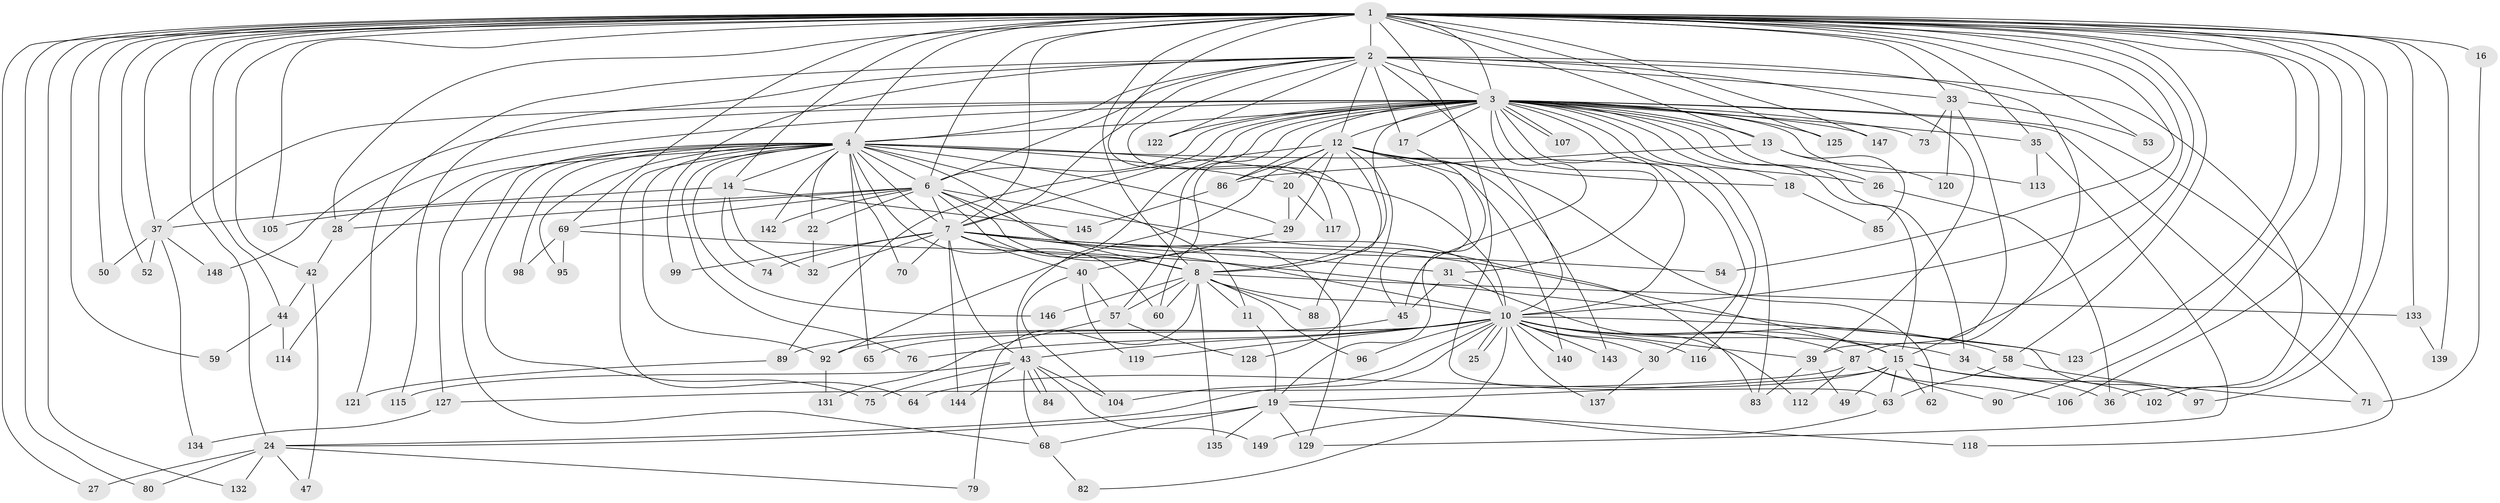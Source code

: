 // Generated by graph-tools (version 1.1) at 2025/23/03/03/25 07:23:43]
// undirected, 115 vertices, 264 edges
graph export_dot {
graph [start="1"]
  node [color=gray90,style=filled];
  1 [super="+9"];
  2 [super="+77"];
  3 [super="+5"];
  4 [super="+81"];
  6 [super="+110"];
  7 [super="+66"];
  8 [super="+23"];
  10 [super="+61"];
  11;
  12 [super="+56"];
  13;
  14;
  15 [super="+21"];
  16 [super="+91"];
  17;
  18;
  19 [super="+124"];
  20;
  22;
  24 [super="+101"];
  25;
  26;
  27;
  28 [super="+46"];
  29 [super="+51"];
  30 [super="+136"];
  31 [super="+103"];
  32 [super="+55"];
  33;
  34;
  35 [super="+100"];
  36 [super="+41"];
  37 [super="+38"];
  39 [super="+94"];
  40 [super="+67"];
  42;
  43 [super="+48"];
  44;
  45;
  47;
  49;
  50;
  52;
  53;
  54;
  57 [super="+78"];
  58;
  59;
  60 [super="+72"];
  62;
  63 [super="+93"];
  64;
  65;
  68;
  69;
  70;
  71;
  73;
  74;
  75;
  76;
  79;
  80;
  82;
  83 [super="+138"];
  84;
  85;
  86 [super="+108"];
  87 [super="+109"];
  88;
  89;
  90;
  92 [super="+126"];
  95;
  96;
  97 [super="+130"];
  98;
  99;
  102;
  104 [super="+111"];
  105;
  106;
  107;
  112;
  113;
  114;
  115;
  116;
  117;
  118;
  119;
  120;
  121;
  122;
  123;
  125;
  127;
  128;
  129 [super="+141"];
  131;
  132;
  133;
  134;
  135;
  137;
  139;
  140;
  142;
  143;
  144;
  145;
  146;
  147;
  148;
  149;
  1 -- 2 [weight=3];
  1 -- 3 [weight=4];
  1 -- 4 [weight=2];
  1 -- 6 [weight=2];
  1 -- 7 [weight=2];
  1 -- 8 [weight=2];
  1 -- 10 [weight=2];
  1 -- 13;
  1 -- 24;
  1 -- 33;
  1 -- 35;
  1 -- 44;
  1 -- 50;
  1 -- 54;
  1 -- 58;
  1 -- 105;
  1 -- 106 [weight=2];
  1 -- 117;
  1 -- 125;
  1 -- 132;
  1 -- 139;
  1 -- 133;
  1 -- 69;
  1 -- 14;
  1 -- 16;
  1 -- 80;
  1 -- 147;
  1 -- 90;
  1 -- 27;
  1 -- 28;
  1 -- 37;
  1 -- 102;
  1 -- 42;
  1 -- 123;
  1 -- 52;
  1 -- 53;
  1 -- 59;
  1 -- 63;
  1 -- 97;
  1 -- 15;
  2 -- 3 [weight=2];
  2 -- 4;
  2 -- 6 [weight=2];
  2 -- 7;
  2 -- 8;
  2 -- 10;
  2 -- 12;
  2 -- 17;
  2 -- 33;
  2 -- 36;
  2 -- 87;
  2 -- 99;
  2 -- 115;
  2 -- 121;
  2 -- 122;
  2 -- 39;
  3 -- 4 [weight=2];
  3 -- 6 [weight=2];
  3 -- 7 [weight=2];
  3 -- 8 [weight=2];
  3 -- 10 [weight=2];
  3 -- 17;
  3 -- 26;
  3 -- 30 [weight=2];
  3 -- 31;
  3 -- 45;
  3 -- 60;
  3 -- 86;
  3 -- 107;
  3 -- 107;
  3 -- 113;
  3 -- 122;
  3 -- 147;
  3 -- 71;
  3 -- 12 [weight=2];
  3 -- 13;
  3 -- 73;
  3 -- 15;
  3 -- 18;
  3 -- 148;
  3 -- 34;
  3 -- 35 [weight=2];
  3 -- 43;
  3 -- 116;
  3 -- 118;
  3 -- 57 [weight=2];
  3 -- 125;
  3 -- 37;
  3 -- 28;
  3 -- 83;
  4 -- 6;
  4 -- 7;
  4 -- 8;
  4 -- 10;
  4 -- 11;
  4 -- 14;
  4 -- 20;
  4 -- 22;
  4 -- 26;
  4 -- 29;
  4 -- 60;
  4 -- 64;
  4 -- 65;
  4 -- 70;
  4 -- 75;
  4 -- 76;
  4 -- 95;
  4 -- 98;
  4 -- 114;
  4 -- 127;
  4 -- 146;
  4 -- 142;
  4 -- 68;
  4 -- 92;
  6 -- 7;
  6 -- 8 [weight=2];
  6 -- 10;
  6 -- 22;
  6 -- 28;
  6 -- 69;
  6 -- 83;
  6 -- 105;
  6 -- 129;
  6 -- 142;
  7 -- 8;
  7 -- 10;
  7 -- 31;
  7 -- 40;
  7 -- 54;
  7 -- 70;
  7 -- 74;
  7 -- 144;
  7 -- 43;
  7 -- 99;
  7 -- 15;
  7 -- 32;
  8 -- 10;
  8 -- 11;
  8 -- 57;
  8 -- 88;
  8 -- 96;
  8 -- 133;
  8 -- 135;
  8 -- 146;
  8 -- 79;
  8 -- 60;
  10 -- 15;
  10 -- 24;
  10 -- 25;
  10 -- 25;
  10 -- 30;
  10 -- 34;
  10 -- 39;
  10 -- 43 [weight=2];
  10 -- 58;
  10 -- 76;
  10 -- 82;
  10 -- 87;
  10 -- 96;
  10 -- 104;
  10 -- 116;
  10 -- 119;
  10 -- 123;
  10 -- 137;
  10 -- 140;
  10 -- 143;
  10 -- 89;
  10 -- 92;
  11 -- 19;
  12 -- 18;
  12 -- 20;
  12 -- 29;
  12 -- 45;
  12 -- 62;
  12 -- 86;
  12 -- 88;
  12 -- 89;
  12 -- 128;
  12 -- 140;
  12 -- 143;
  12 -- 92;
  13 -- 85;
  13 -- 120;
  13 -- 86;
  14 -- 32;
  14 -- 37;
  14 -- 74;
  14 -- 145;
  15 -- 19;
  15 -- 49;
  15 -- 62;
  15 -- 64;
  15 -- 102;
  15 -- 36;
  15 -- 63;
  16 -- 71;
  17 -- 19;
  18 -- 85;
  19 -- 68;
  19 -- 118;
  19 -- 129;
  19 -- 135;
  19 -- 24;
  20 -- 117;
  20 -- 29;
  22 -- 32;
  24 -- 27;
  24 -- 47;
  24 -- 79;
  24 -- 80;
  24 -- 132;
  26 -- 36;
  28 -- 42;
  29 -- 40;
  30 -- 137;
  31 -- 112;
  31 -- 45;
  33 -- 39;
  33 -- 53;
  33 -- 73;
  33 -- 120;
  34 -- 97;
  35 -- 113;
  35 -- 129;
  37 -- 50;
  37 -- 52;
  37 -- 134;
  37 -- 148;
  39 -- 49;
  39 -- 83;
  40 -- 119;
  40 -- 104;
  40 -- 57;
  42 -- 44;
  42 -- 47;
  43 -- 68;
  43 -- 84;
  43 -- 84;
  43 -- 115;
  43 -- 144;
  43 -- 75;
  43 -- 149;
  43 -- 104;
  44 -- 59;
  44 -- 114;
  45 -- 65;
  57 -- 128;
  57 -- 131;
  58 -- 63;
  58 -- 71;
  63 -- 149;
  68 -- 82;
  69 -- 95;
  69 -- 97;
  69 -- 98;
  86 -- 145;
  87 -- 90;
  87 -- 112;
  87 -- 106;
  87 -- 127;
  89 -- 121;
  92 -- 131;
  127 -- 134;
  133 -- 139;
}
